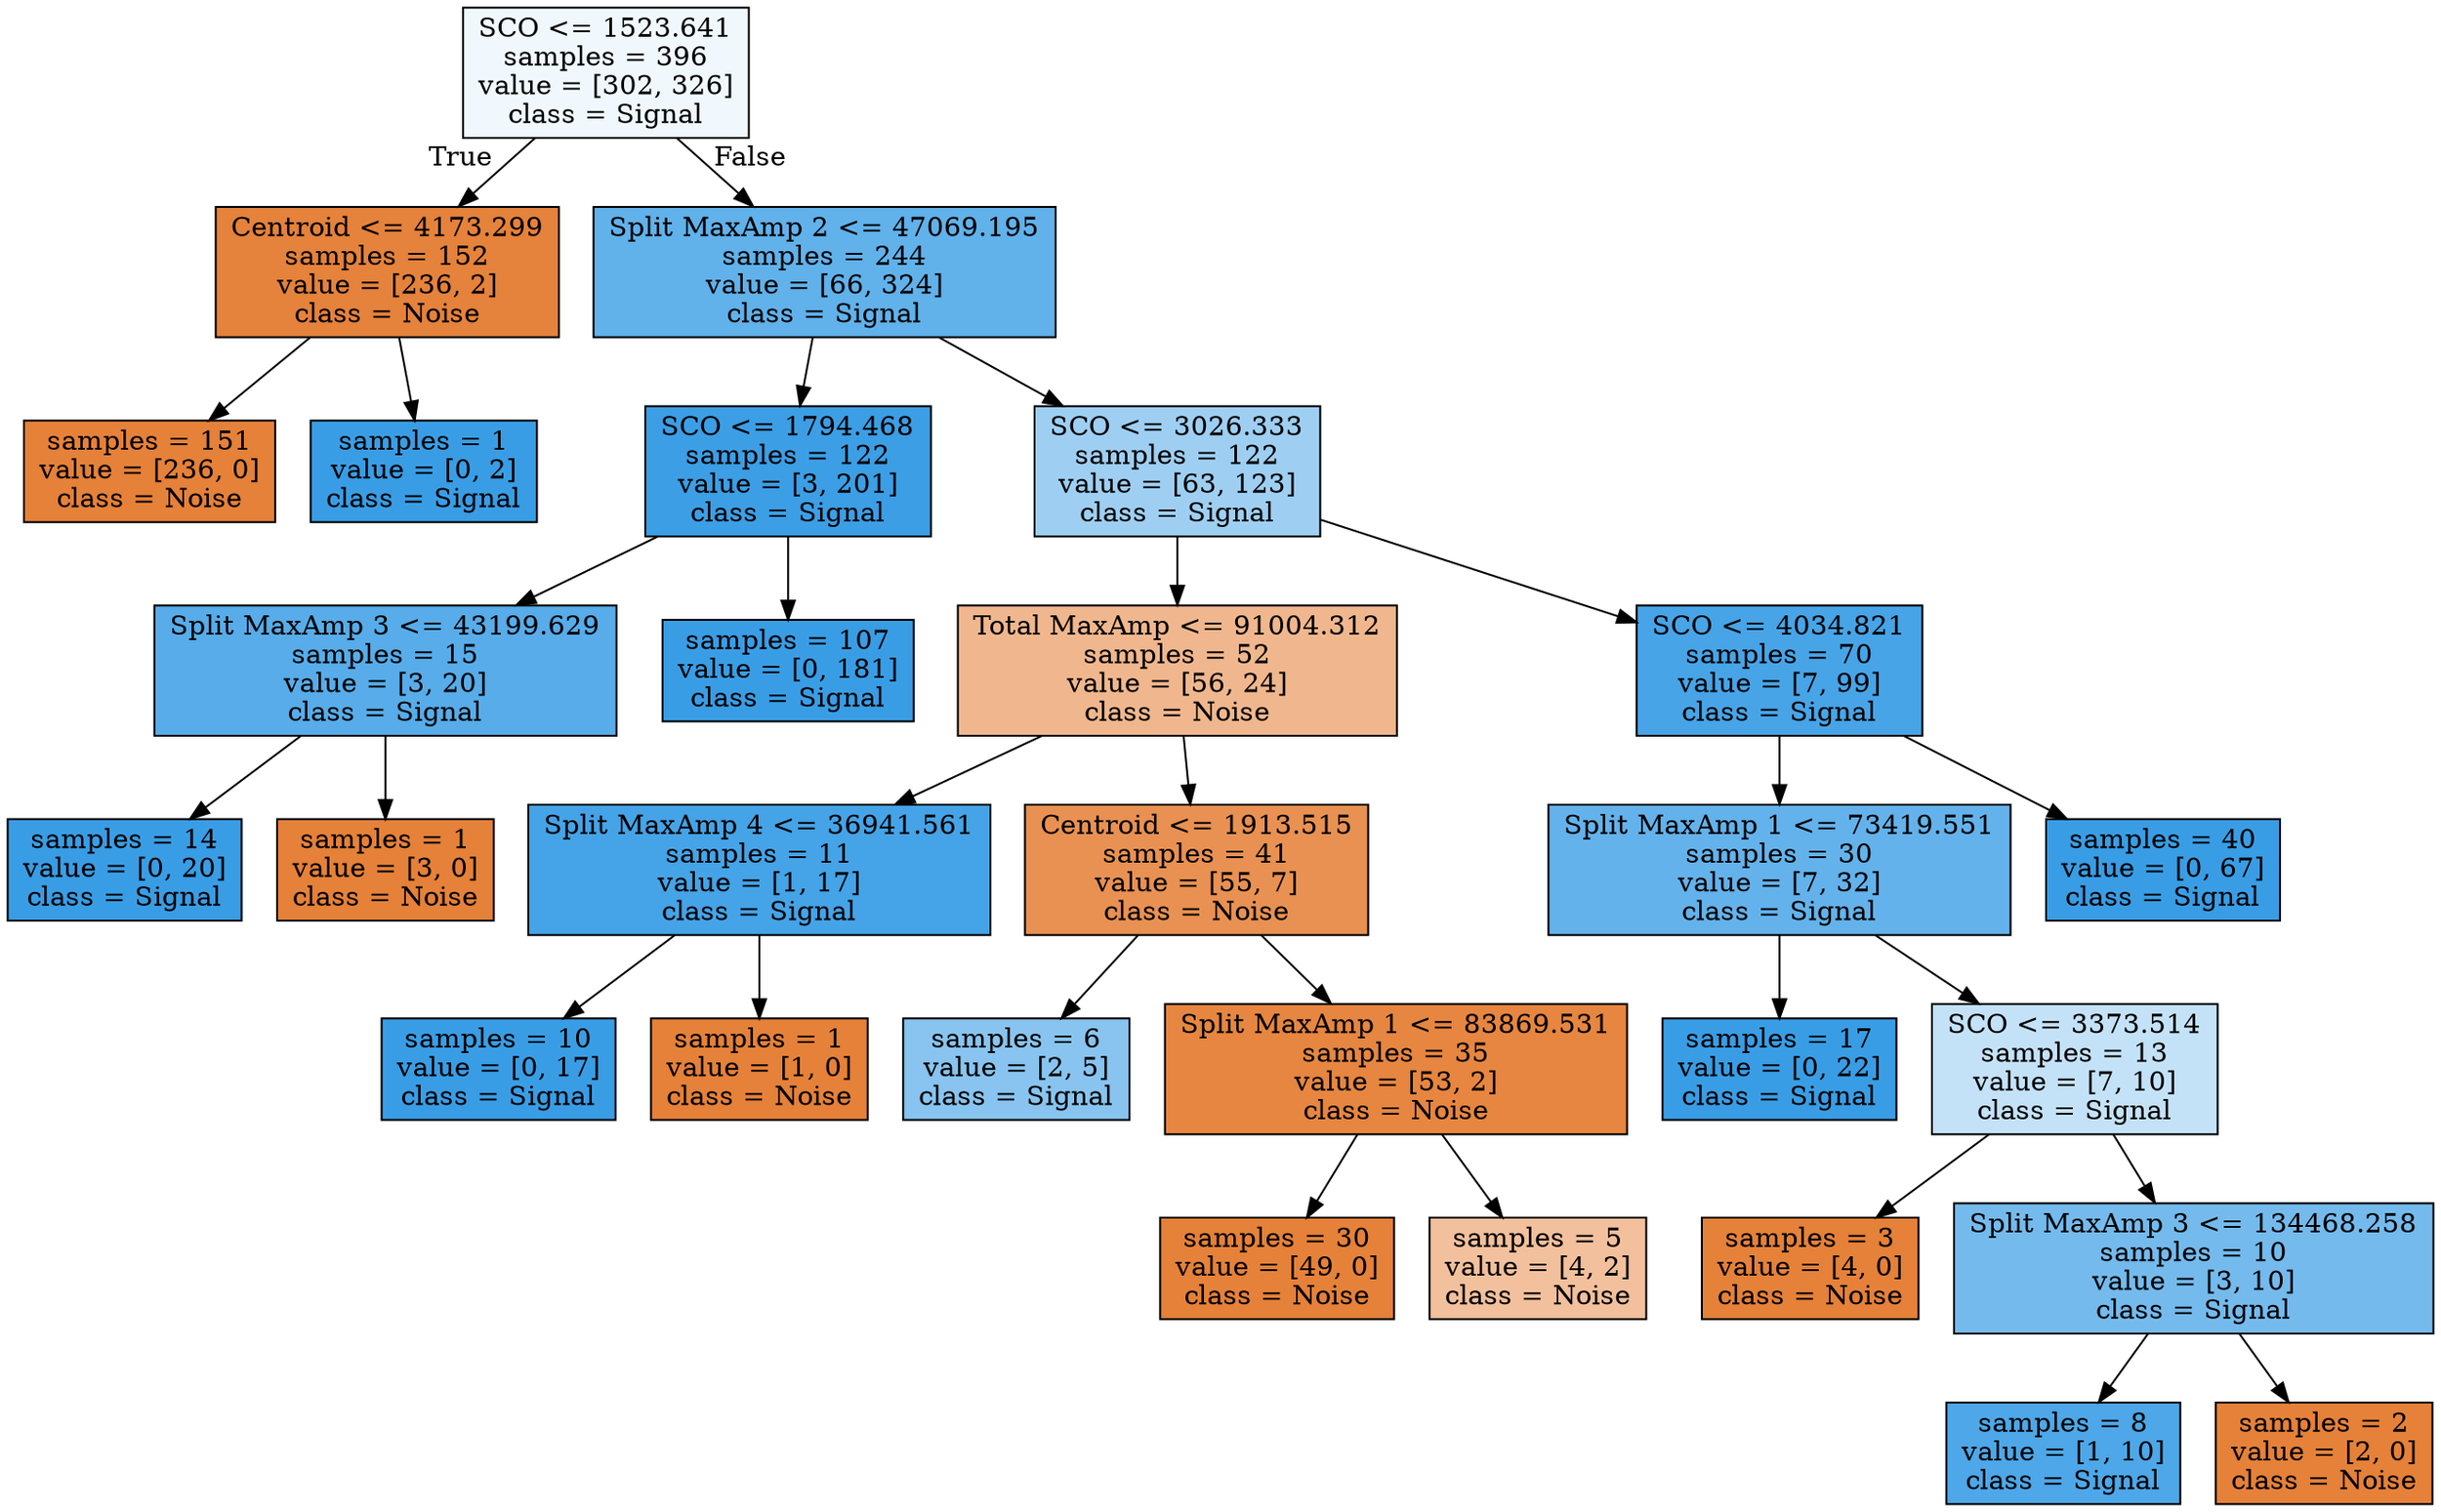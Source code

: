 digraph Tree {
node [shape=box, style="filled", color="black"] ;
0 [label="SCO <= 1523.641\nsamples = 396\nvalue = [302, 326]\nclass = Signal", fillcolor="#f0f8fd"] ;
1 [label="Centroid <= 4173.299\nsamples = 152\nvalue = [236, 2]\nclass = Noise", fillcolor="#e5823b"] ;
0 -> 1 [labeldistance=2.5, labelangle=45, headlabel="True"] ;
9 [label="samples = 151\nvalue = [236, 0]\nclass = Noise", fillcolor="#e58139"] ;
1 -> 9 ;
10 [label="samples = 1\nvalue = [0, 2]\nclass = Signal", fillcolor="#399de5"] ;
1 -> 10 ;
2 [label="Split MaxAmp 2 <= 47069.195\nsamples = 244\nvalue = [66, 324]\nclass = Signal", fillcolor="#61b1ea"] ;
0 -> 2 [labeldistance=2.5, labelangle=-45, headlabel="False"] ;
3 [label="SCO <= 1794.468\nsamples = 122\nvalue = [3, 201]\nclass = Signal", fillcolor="#3c9ee5"] ;
2 -> 3 ;
17 [label="Split MaxAmp 3 <= 43199.629\nsamples = 15\nvalue = [3, 20]\nclass = Signal", fillcolor="#57ace9"] ;
3 -> 17 ;
19 [label="samples = 14\nvalue = [0, 20]\nclass = Signal", fillcolor="#399de5"] ;
17 -> 19 ;
20 [label="samples = 1\nvalue = [3, 0]\nclass = Noise", fillcolor="#e58139"] ;
17 -> 20 ;
18 [label="samples = 107\nvalue = [0, 181]\nclass = Signal", fillcolor="#399de5"] ;
3 -> 18 ;
4 [label="SCO <= 3026.333\nsamples = 122\nvalue = [63, 123]\nclass = Signal", fillcolor="#9ecff2"] ;
2 -> 4 ;
5 [label="Total MaxAmp <= 91004.312\nsamples = 52\nvalue = [56, 24]\nclass = Noise", fillcolor="#f0b78e"] ;
4 -> 5 ;
7 [label="Split MaxAmp 4 <= 36941.561\nsamples = 11\nvalue = [1, 17]\nclass = Signal", fillcolor="#45a3e7"] ;
5 -> 7 ;
25 [label="samples = 10\nvalue = [0, 17]\nclass = Signal", fillcolor="#399de5"] ;
7 -> 25 ;
26 [label="samples = 1\nvalue = [1, 0]\nclass = Noise", fillcolor="#e58139"] ;
7 -> 26 ;
8 [label="Centroid <= 1913.515\nsamples = 41\nvalue = [55, 7]\nclass = Noise", fillcolor="#e89152"] ;
5 -> 8 ;
11 [label="samples = 6\nvalue = [2, 5]\nclass = Signal", fillcolor="#88c4ef"] ;
8 -> 11 ;
12 [label="Split MaxAmp 1 <= 83869.531\nsamples = 35\nvalue = [53, 2]\nclass = Noise", fillcolor="#e68640"] ;
8 -> 12 ;
21 [label="samples = 30\nvalue = [49, 0]\nclass = Noise", fillcolor="#e58139"] ;
12 -> 21 ;
22 [label="samples = 5\nvalue = [4, 2]\nclass = Noise", fillcolor="#f2c09c"] ;
12 -> 22 ;
6 [label="SCO <= 4034.821\nsamples = 70\nvalue = [7, 99]\nclass = Signal", fillcolor="#47a4e7"] ;
4 -> 6 ;
13 [label="Split MaxAmp 1 <= 73419.551\nsamples = 30\nvalue = [7, 32]\nclass = Signal", fillcolor="#64b2eb"] ;
6 -> 13 ;
15 [label="samples = 17\nvalue = [0, 22]\nclass = Signal", fillcolor="#399de5"] ;
13 -> 15 ;
16 [label="SCO <= 3373.514\nsamples = 13\nvalue = [7, 10]\nclass = Signal", fillcolor="#c4e2f7"] ;
13 -> 16 ;
23 [label="samples = 3\nvalue = [4, 0]\nclass = Noise", fillcolor="#e58139"] ;
16 -> 23 ;
24 [label="Split MaxAmp 3 <= 134468.258\nsamples = 10\nvalue = [3, 10]\nclass = Signal", fillcolor="#74baed"] ;
16 -> 24 ;
27 [label="samples = 8\nvalue = [1, 10]\nclass = Signal", fillcolor="#4da7e8"] ;
24 -> 27 ;
28 [label="samples = 2\nvalue = [2, 0]\nclass = Noise", fillcolor="#e58139"] ;
24 -> 28 ;
14 [label="samples = 40\nvalue = [0, 67]\nclass = Signal", fillcolor="#399de5"] ;
6 -> 14 ;
}